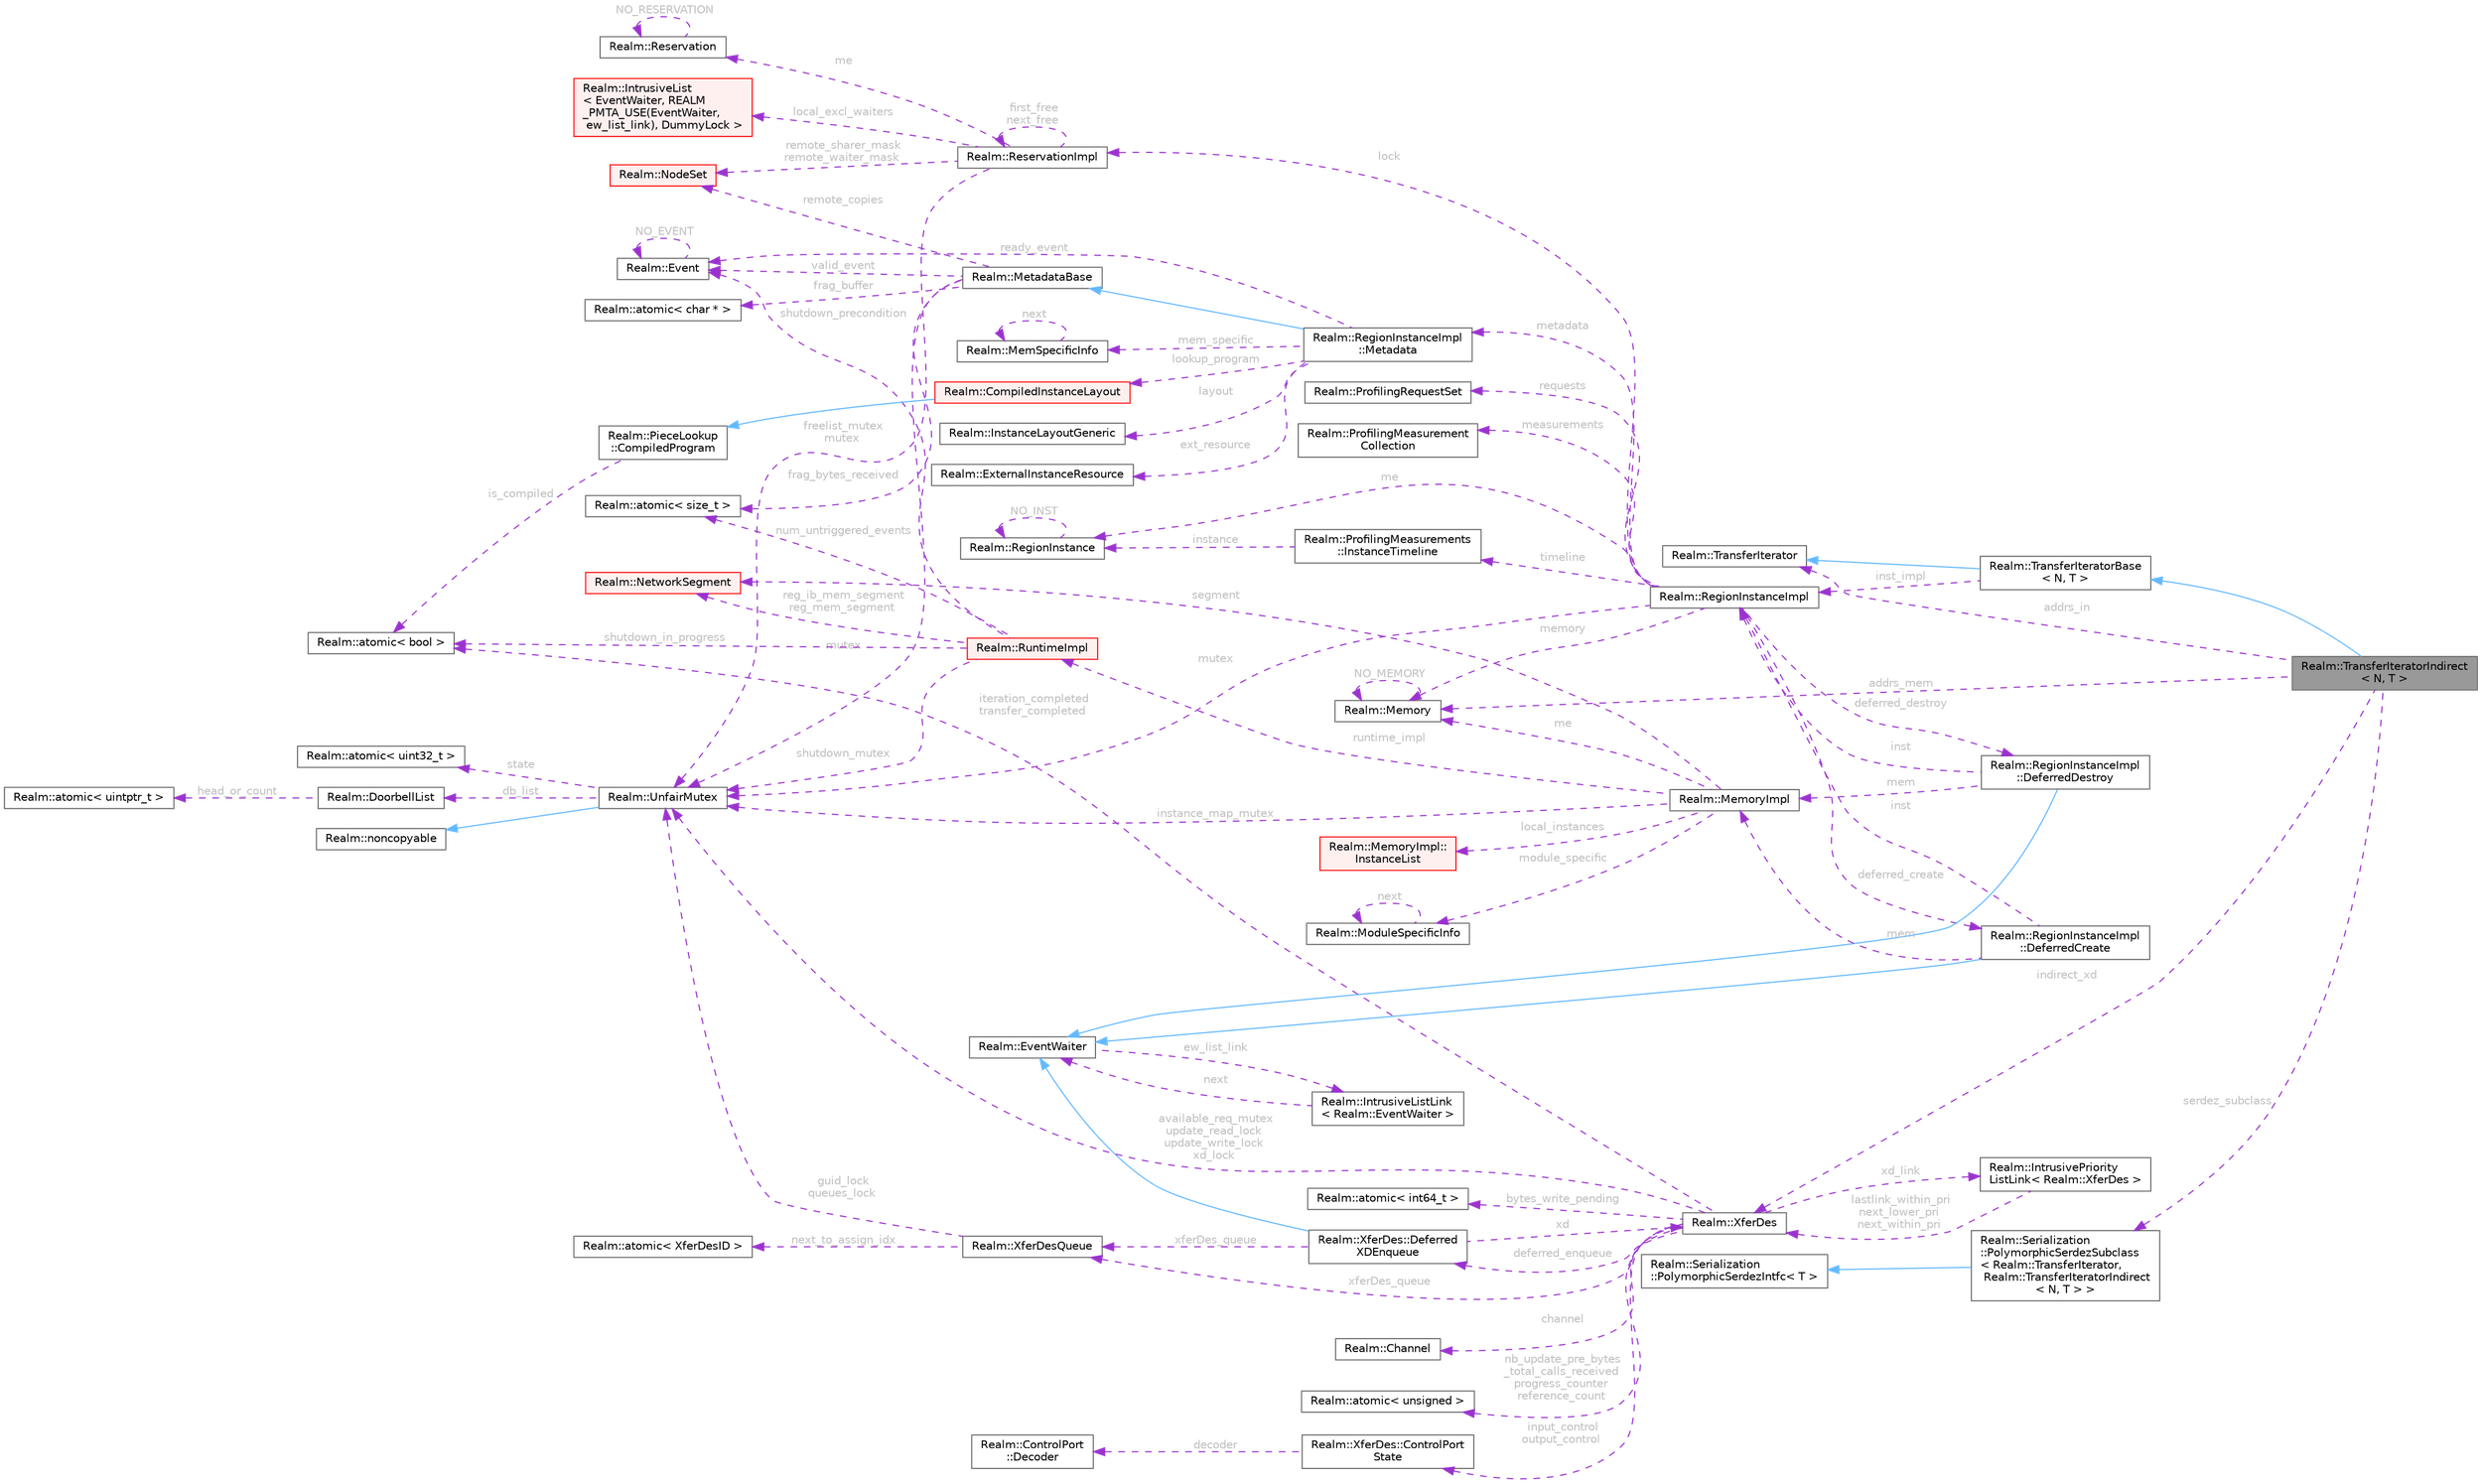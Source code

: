 digraph "Realm::TransferIteratorIndirect&lt; N, T &gt;"
{
 // LATEX_PDF_SIZE
  bgcolor="transparent";
  edge [fontname=Helvetica,fontsize=10,labelfontname=Helvetica,labelfontsize=10];
  node [fontname=Helvetica,fontsize=10,shape=box,height=0.2,width=0.4];
  rankdir="LR";
  Node1 [id="Node000001",label="Realm::TransferIteratorIndirect\l\< N, T \>",height=0.2,width=0.4,color="gray40", fillcolor="grey60", style="filled", fontcolor="black",tooltip=" "];
  Node2 -> Node1 [id="edge1_Node000001_Node000002",dir="back",color="steelblue1",style="solid",tooltip=" "];
  Node2 [id="Node000002",label="Realm::TransferIteratorBase\l\< N, T \>",height=0.2,width=0.4,color="gray40", fillcolor="white", style="filled",URL="$classRealm_1_1TransferIteratorBase.html",tooltip=" "];
  Node3 -> Node2 [id="edge2_Node000002_Node000003",dir="back",color="steelblue1",style="solid",tooltip=" "];
  Node3 [id="Node000003",label="Realm::TransferIterator",height=0.2,width=0.4,color="gray40", fillcolor="white", style="filled",URL="$classRealm_1_1TransferIterator.html",tooltip=" "];
  Node4 -> Node2 [id="edge3_Node000002_Node000004",dir="back",color="darkorchid3",style="dashed",tooltip=" ",label=" inst_impl",fontcolor="grey" ];
  Node4 [id="Node000004",label="Realm::RegionInstanceImpl",height=0.2,width=0.4,color="gray40", fillcolor="white", style="filled",URL="$classRealm_1_1RegionInstanceImpl.html",tooltip=" "];
  Node5 -> Node4 [id="edge4_Node000004_Node000005",dir="back",color="darkorchid3",style="dashed",tooltip=" ",label=" deferred_create",fontcolor="grey" ];
  Node5 [id="Node000005",label="Realm::RegionInstanceImpl\l::DeferredCreate",height=0.2,width=0.4,color="gray40", fillcolor="white", style="filled",URL="$classRealm_1_1RegionInstanceImpl_1_1DeferredCreate.html",tooltip=" "];
  Node6 -> Node5 [id="edge5_Node000005_Node000006",dir="back",color="steelblue1",style="solid",tooltip=" "];
  Node6 [id="Node000006",label="Realm::EventWaiter",height=0.2,width=0.4,color="gray40", fillcolor="white", style="filled",URL="$classRealm_1_1EventWaiter.html",tooltip=" "];
  Node7 -> Node6 [id="edge6_Node000006_Node000007",dir="back",color="darkorchid3",style="dashed",tooltip=" ",label=" ew_list_link",fontcolor="grey" ];
  Node7 [id="Node000007",label="Realm::IntrusiveListLink\l\< Realm::EventWaiter \>",height=0.2,width=0.4,color="gray40", fillcolor="white", style="filled",URL="$structRealm_1_1IntrusiveListLink.html",tooltip=" "];
  Node6 -> Node7 [id="edge7_Node000007_Node000006",dir="back",color="darkorchid3",style="dashed",tooltip=" ",label=" next",fontcolor="grey" ];
  Node4 -> Node5 [id="edge8_Node000005_Node000004",dir="back",color="darkorchid3",style="dashed",tooltip=" ",label=" inst",fontcolor="grey" ];
  Node8 -> Node5 [id="edge9_Node000005_Node000008",dir="back",color="darkorchid3",style="dashed",tooltip=" ",label=" mem",fontcolor="grey" ];
  Node8 [id="Node000008",label="Realm::MemoryImpl",height=0.2,width=0.4,color="gray40", fillcolor="white", style="filled",URL="$classRealm_1_1MemoryImpl.html",tooltip=" "];
  Node9 -> Node8 [id="edge10_Node000008_Node000009",dir="back",color="darkorchid3",style="dashed",tooltip=" ",label=" me",fontcolor="grey" ];
  Node9 [id="Node000009",label="Realm::Memory",height=0.2,width=0.4,color="gray40", fillcolor="white", style="filled",URL="$classRealm_1_1Memory.html",tooltip=" "];
  Node9 -> Node9 [id="edge11_Node000009_Node000009",dir="back",color="darkorchid3",style="dashed",tooltip=" ",label=" NO_MEMORY",fontcolor="grey" ];
  Node10 -> Node8 [id="edge12_Node000008_Node000010",dir="back",color="darkorchid3",style="dashed",tooltip=" ",label=" segment",fontcolor="grey" ];
  Node10 [id="Node000010",label="Realm::NetworkSegment",height=0.2,width=0.4,color="red", fillcolor="#FFF0F0", style="filled",URL="$classRealm_1_1NetworkSegment.html",tooltip=" "];
  Node15 -> Node8 [id="edge13_Node000008_Node000015",dir="back",color="darkorchid3",style="dashed",tooltip=" ",label=" module_specific",fontcolor="grey" ];
  Node15 [id="Node000015",label="Realm::ModuleSpecificInfo",height=0.2,width=0.4,color="gray40", fillcolor="white", style="filled",URL="$classRealm_1_1ModuleSpecificInfo.html",tooltip=" "];
  Node15 -> Node15 [id="edge14_Node000015_Node000015",dir="back",color="darkorchid3",style="dashed",tooltip=" ",label=" next",fontcolor="grey" ];
  Node16 -> Node8 [id="edge15_Node000008_Node000016",dir="back",color="darkorchid3",style="dashed",tooltip=" ",label=" instance_map_mutex",fontcolor="grey" ];
  Node16 [id="Node000016",label="Realm::UnfairMutex",height=0.2,width=0.4,color="gray40", fillcolor="white", style="filled",URL="$classRealm_1_1UnfairMutex.html",tooltip=" "];
  Node17 -> Node16 [id="edge16_Node000016_Node000017",dir="back",color="steelblue1",style="solid",tooltip=" "];
  Node17 [id="Node000017",label="Realm::noncopyable",height=0.2,width=0.4,color="gray40", fillcolor="white", style="filled",URL="$classRealm_1_1noncopyable.html",tooltip=" "];
  Node18 -> Node16 [id="edge17_Node000016_Node000018",dir="back",color="darkorchid3",style="dashed",tooltip=" ",label=" state",fontcolor="grey" ];
  Node18 [id="Node000018",label="Realm::atomic\< uint32_t \>",height=0.2,width=0.4,color="gray40", fillcolor="white", style="filled",URL="$classRealm_1_1atomic.html",tooltip=" "];
  Node19 -> Node16 [id="edge18_Node000016_Node000019",dir="back",color="darkorchid3",style="dashed",tooltip=" ",label=" db_list",fontcolor="grey" ];
  Node19 [id="Node000019",label="Realm::DoorbellList",height=0.2,width=0.4,color="gray40", fillcolor="white", style="filled",URL="$classRealm_1_1DoorbellList.html",tooltip=" "];
  Node20 -> Node19 [id="edge19_Node000019_Node000020",dir="back",color="darkorchid3",style="dashed",tooltip=" ",label=" head_or_count",fontcolor="grey" ];
  Node20 [id="Node000020",label="Realm::atomic\< uintptr_t \>",height=0.2,width=0.4,color="gray40", fillcolor="white", style="filled",URL="$classRealm_1_1atomic.html",tooltip=" "];
  Node21 -> Node8 [id="edge20_Node000008_Node000021",dir="back",color="darkorchid3",style="dashed",tooltip=" ",label=" local_instances",fontcolor="grey" ];
  Node21 [id="Node000021",label="Realm::MemoryImpl::\lInstanceList",height=0.2,width=0.4,color="red", fillcolor="#FFF0F0", style="filled",URL="$structRealm_1_1MemoryImpl_1_1InstanceList.html",tooltip=" "];
  Node25 -> Node8 [id="edge21_Node000008_Node000025",dir="back",color="darkorchid3",style="dashed",tooltip=" ",label=" runtime_impl",fontcolor="grey" ];
  Node25 [id="Node000025",label="Realm::RuntimeImpl",height=0.2,width=0.4,color="red", fillcolor="#FFF0F0", style="filled",URL="$classRealm_1_1RuntimeImpl.html",tooltip=" "];
  Node29 -> Node25 [id="edge22_Node000025_Node000029",dir="back",color="darkorchid3",style="dashed",tooltip=" ",label=" num_untriggered_events",fontcolor="grey" ];
  Node29 [id="Node000029",label="Realm::atomic\< size_t \>",height=0.2,width=0.4,color="gray40", fillcolor="white", style="filled",URL="$classRealm_1_1atomic.html",tooltip=" "];
  Node16 -> Node25 [id="edge23_Node000025_Node000016",dir="back",color="darkorchid3",style="dashed",tooltip=" ",label=" shutdown_mutex",fontcolor="grey" ];
  Node37 -> Node25 [id="edge24_Node000025_Node000037",dir="back",color="darkorchid3",style="dashed",tooltip=" ",label=" shutdown_precondition",fontcolor="grey" ];
  Node37 [id="Node000037",label="Realm::Event",height=0.2,width=0.4,color="gray40", fillcolor="white", style="filled",URL="$classRealm_1_1Event.html",tooltip=" "];
  Node37 -> Node37 [id="edge25_Node000037_Node000037",dir="back",color="darkorchid3",style="dashed",tooltip=" ",label=" NO_EVENT",fontcolor="grey" ];
  Node38 -> Node25 [id="edge26_Node000025_Node000038",dir="back",color="darkorchid3",style="dashed",tooltip=" ",label=" shutdown_in_progress",fontcolor="grey" ];
  Node38 [id="Node000038",label="Realm::atomic\< bool \>",height=0.2,width=0.4,color="gray40", fillcolor="white", style="filled",URL="$classRealm_1_1atomic.html",tooltip=" "];
  Node10 -> Node25 [id="edge27_Node000025_Node000010",dir="back",color="darkorchid3",style="dashed",tooltip=" ",label=" reg_ib_mem_segment\nreg_mem_segment",fontcolor="grey" ];
  Node66 -> Node4 [id="edge28_Node000004_Node000066",dir="back",color="darkorchid3",style="dashed",tooltip=" ",label=" deferred_destroy",fontcolor="grey" ];
  Node66 [id="Node000066",label="Realm::RegionInstanceImpl\l::DeferredDestroy",height=0.2,width=0.4,color="gray40", fillcolor="white", style="filled",URL="$classRealm_1_1RegionInstanceImpl_1_1DeferredDestroy.html",tooltip=" "];
  Node6 -> Node66 [id="edge29_Node000066_Node000006",dir="back",color="steelblue1",style="solid",tooltip=" "];
  Node4 -> Node66 [id="edge30_Node000066_Node000004",dir="back",color="darkorchid3",style="dashed",tooltip=" ",label=" inst",fontcolor="grey" ];
  Node8 -> Node66 [id="edge31_Node000066_Node000008",dir="back",color="darkorchid3",style="dashed",tooltip=" ",label=" mem",fontcolor="grey" ];
  Node67 -> Node4 [id="edge32_Node000004_Node000067",dir="back",color="darkorchid3",style="dashed",tooltip=" ",label=" me",fontcolor="grey" ];
  Node67 [id="Node000067",label="Realm::RegionInstance",height=0.2,width=0.4,color="gray40", fillcolor="white", style="filled",URL="$classRealm_1_1RegionInstance.html",tooltip=" "];
  Node67 -> Node67 [id="edge33_Node000067_Node000067",dir="back",color="darkorchid3",style="dashed",tooltip=" ",label=" NO_INST",fontcolor="grey" ];
  Node9 -> Node4 [id="edge34_Node000004_Node000009",dir="back",color="darkorchid3",style="dashed",tooltip=" ",label=" memory",fontcolor="grey" ];
  Node68 -> Node4 [id="edge35_Node000004_Node000068",dir="back",color="darkorchid3",style="dashed",tooltip=" ",label=" requests",fontcolor="grey" ];
  Node68 [id="Node000068",label="Realm::ProfilingRequestSet",height=0.2,width=0.4,color="gray40", fillcolor="white", style="filled",URL="$classRealm_1_1ProfilingRequestSet.html",tooltip=" "];
  Node69 -> Node4 [id="edge36_Node000004_Node000069",dir="back",color="darkorchid3",style="dashed",tooltip=" ",label=" measurements",fontcolor="grey" ];
  Node69 [id="Node000069",label="Realm::ProfilingMeasurement\lCollection",height=0.2,width=0.4,color="gray40", fillcolor="white", style="filled",URL="$classRealm_1_1ProfilingMeasurementCollection.html",tooltip=" "];
  Node70 -> Node4 [id="edge37_Node000004_Node000070",dir="back",color="darkorchid3",style="dashed",tooltip=" ",label=" timeline",fontcolor="grey" ];
  Node70 [id="Node000070",label="Realm::ProfilingMeasurements\l::InstanceTimeline",height=0.2,width=0.4,color="gray40", fillcolor="white", style="filled",URL="$structRealm_1_1ProfilingMeasurements_1_1InstanceTimeline.html",tooltip=" "];
  Node67 -> Node70 [id="edge38_Node000070_Node000067",dir="back",color="darkorchid3",style="dashed",tooltip=" ",label=" instance",fontcolor="grey" ];
  Node16 -> Node4 [id="edge39_Node000004_Node000016",dir="back",color="darkorchid3",style="dashed",tooltip=" ",label=" mutex",fontcolor="grey" ];
  Node71 -> Node4 [id="edge40_Node000004_Node000071",dir="back",color="darkorchid3",style="dashed",tooltip=" ",label=" metadata",fontcolor="grey" ];
  Node71 [id="Node000071",label="Realm::RegionInstanceImpl\l::Metadata",height=0.2,width=0.4,color="gray40", fillcolor="white", style="filled",URL="$classRealm_1_1RegionInstanceImpl_1_1Metadata.html",tooltip=" "];
  Node72 -> Node71 [id="edge41_Node000071_Node000072",dir="back",color="steelblue1",style="solid",tooltip=" "];
  Node72 [id="Node000072",label="Realm::MetadataBase",height=0.2,width=0.4,color="gray40", fillcolor="white", style="filled",URL="$classRealm_1_1MetadataBase.html",tooltip=" "];
  Node16 -> Node72 [id="edge42_Node000072_Node000016",dir="back",color="darkorchid3",style="dashed",tooltip=" ",label=" mutex",fontcolor="grey" ];
  Node37 -> Node72 [id="edge43_Node000072_Node000037",dir="back",color="darkorchid3",style="dashed",tooltip=" ",label=" valid_event",fontcolor="grey" ];
  Node73 -> Node72 [id="edge44_Node000072_Node000073",dir="back",color="darkorchid3",style="dashed",tooltip=" ",label=" remote_copies",fontcolor="grey" ];
  Node73 [id="Node000073",label="Realm::NodeSet",height=0.2,width=0.4,color="red", fillcolor="#FFF0F0", style="filled",URL="$classRealm_1_1NodeSet.html",tooltip=" "];
  Node76 -> Node72 [id="edge45_Node000072_Node000076",dir="back",color="darkorchid3",style="dashed",tooltip=" ",label=" frag_buffer",fontcolor="grey" ];
  Node76 [id="Node000076",label="Realm::atomic\< char * \>",height=0.2,width=0.4,color="gray40", fillcolor="white", style="filled",URL="$classRealm_1_1atomic.html",tooltip=" "];
  Node29 -> Node72 [id="edge46_Node000072_Node000029",dir="back",color="darkorchid3",style="dashed",tooltip=" ",label=" frag_bytes_received",fontcolor="grey" ];
  Node37 -> Node71 [id="edge47_Node000071_Node000037",dir="back",color="darkorchid3",style="dashed",tooltip=" ",label=" ready_event",fontcolor="grey" ];
  Node77 -> Node71 [id="edge48_Node000071_Node000077",dir="back",color="darkorchid3",style="dashed",tooltip=" ",label=" layout",fontcolor="grey" ];
  Node77 [id="Node000077",label="Realm::InstanceLayoutGeneric",height=0.2,width=0.4,color="gray40", fillcolor="white", style="filled",URL="$classRealm_1_1InstanceLayoutGeneric.html",tooltip=" "];
  Node78 -> Node71 [id="edge49_Node000071_Node000078",dir="back",color="darkorchid3",style="dashed",tooltip=" ",label=" ext_resource",fontcolor="grey" ];
  Node78 [id="Node000078",label="Realm::ExternalInstanceResource",height=0.2,width=0.4,color="gray40", fillcolor="white", style="filled",URL="$classRealm_1_1ExternalInstanceResource.html",tooltip=" "];
  Node79 -> Node71 [id="edge50_Node000071_Node000079",dir="back",color="darkorchid3",style="dashed",tooltip=" ",label=" mem_specific",fontcolor="grey" ];
  Node79 [id="Node000079",label="Realm::MemSpecificInfo",height=0.2,width=0.4,color="gray40", fillcolor="white", style="filled",URL="$classRealm_1_1MemSpecificInfo.html",tooltip=" "];
  Node79 -> Node79 [id="edge51_Node000079_Node000079",dir="back",color="darkorchid3",style="dashed",tooltip=" ",label=" next",fontcolor="grey" ];
  Node80 -> Node71 [id="edge52_Node000071_Node000080",dir="back",color="darkorchid3",style="dashed",tooltip=" ",label=" lookup_program",fontcolor="grey" ];
  Node80 [id="Node000080",label="Realm::CompiledInstanceLayout",height=0.2,width=0.4,color="red", fillcolor="#FFF0F0", style="filled",URL="$classRealm_1_1CompiledInstanceLayout.html",tooltip=" "];
  Node81 -> Node80 [id="edge53_Node000080_Node000081",dir="back",color="steelblue1",style="solid",tooltip=" "];
  Node81 [id="Node000081",label="Realm::PieceLookup\l::CompiledProgram",height=0.2,width=0.4,color="gray40", fillcolor="white", style="filled",URL="$classRealm_1_1PieceLookup_1_1CompiledProgram.html",tooltip=" "];
  Node38 -> Node81 [id="edge54_Node000081_Node000038",dir="back",color="darkorchid3",style="dashed",tooltip=" ",label=" is_compiled",fontcolor="grey" ];
  Node82 -> Node4 [id="edge55_Node000004_Node000082",dir="back",color="darkorchid3",style="dashed",tooltip=" ",label=" lock",fontcolor="grey" ];
  Node82 [id="Node000082",label="Realm::ReservationImpl",height=0.2,width=0.4,color="gray40", fillcolor="white", style="filled",URL="$classRealm_1_1ReservationImpl.html",tooltip=" "];
  Node83 -> Node82 [id="edge56_Node000082_Node000083",dir="back",color="darkorchid3",style="dashed",tooltip=" ",label=" me",fontcolor="grey" ];
  Node83 [id="Node000083",label="Realm::Reservation",height=0.2,width=0.4,color="gray40", fillcolor="white", style="filled",URL="$classRealm_1_1Reservation.html",tooltip=" "];
  Node83 -> Node83 [id="edge57_Node000083_Node000083",dir="back",color="darkorchid3",style="dashed",tooltip=" ",label=" NO_RESERVATION",fontcolor="grey" ];
  Node16 -> Node82 [id="edge58_Node000082_Node000016",dir="back",color="darkorchid3",style="dashed",tooltip=" ",label=" freelist_mutex\nmutex",fontcolor="grey" ];
  Node73 -> Node82 [id="edge59_Node000082_Node000073",dir="back",color="darkorchid3",style="dashed",tooltip=" ",label=" remote_sharer_mask\nremote_waiter_mask",fontcolor="grey" ];
  Node58 -> Node82 [id="edge60_Node000082_Node000058",dir="back",color="darkorchid3",style="dashed",tooltip=" ",label=" local_excl_waiters",fontcolor="grey" ];
  Node58 [id="Node000058",label="Realm::IntrusiveList\l\< EventWaiter, REALM\l_PMTA_USE(EventWaiter,\l ew_list_link), DummyLock \>",height=0.2,width=0.4,color="red", fillcolor="#FFF0F0", style="filled",URL="$classRealm_1_1IntrusiveList.html",tooltip=" "];
  Node82 -> Node82 [id="edge61_Node000082_Node000082",dir="back",color="darkorchid3",style="dashed",tooltip=" ",label=" first_free\nnext_free",fontcolor="grey" ];
  Node84 -> Node1 [id="edge62_Node000001_Node000084",dir="back",color="darkorchid3",style="dashed",tooltip=" ",label=" serdez_subclass",fontcolor="grey" ];
  Node84 [id="Node000084",label="Realm::Serialization\l::PolymorphicSerdezSubclass\l\< Realm::TransferIterator,\l Realm::TransferIteratorIndirect\l\< N, T \> \>",height=0.2,width=0.4,color="gray40", fillcolor="white", style="filled",URL="$classRealm_1_1Serialization_1_1PolymorphicSerdezSubclass.html",tooltip=" "];
  Node85 -> Node84 [id="edge63_Node000084_Node000085",dir="back",color="steelblue1",style="solid",tooltip=" "];
  Node85 [id="Node000085",label="Realm::Serialization\l::PolymorphicSerdezIntfc\< T \>",height=0.2,width=0.4,color="gray40", fillcolor="white", style="filled",URL="$classRealm_1_1Serialization_1_1PolymorphicSerdezIntfc.html",tooltip=" "];
  Node3 -> Node1 [id="edge64_Node000001_Node000003",dir="back",color="darkorchid3",style="dashed",tooltip=" ",label=" addrs_in",fontcolor="grey" ];
  Node9 -> Node1 [id="edge65_Node000001_Node000009",dir="back",color="darkorchid3",style="dashed",tooltip=" ",label=" addrs_mem",fontcolor="grey" ];
  Node86 -> Node1 [id="edge66_Node000001_Node000086",dir="back",color="darkorchid3",style="dashed",tooltip=" ",label=" indirect_xd",fontcolor="grey" ];
  Node86 [id="Node000086",label="Realm::XferDes",height=0.2,width=0.4,color="gray40", fillcolor="white", style="filled",URL="$classRealm_1_1XferDes.html",tooltip=" "];
  Node87 -> Node86 [id="edge67_Node000086_Node000087",dir="back",color="darkorchid3",style="dashed",tooltip=" ",label=" xferDes_queue",fontcolor="grey" ];
  Node87 [id="Node000087",label="Realm::XferDesQueue",height=0.2,width=0.4,color="gray40", fillcolor="white", style="filled",URL="$classRealm_1_1XferDesQueue.html",tooltip=" "];
  Node16 -> Node87 [id="edge68_Node000087_Node000016",dir="back",color="darkorchid3",style="dashed",tooltip=" ",label=" guid_lock\nqueues_lock",fontcolor="grey" ];
  Node88 -> Node87 [id="edge69_Node000087_Node000088",dir="back",color="darkorchid3",style="dashed",tooltip=" ",label=" next_to_assign_idx",fontcolor="grey" ];
  Node88 [id="Node000088",label="Realm::atomic\< XferDesID \>",height=0.2,width=0.4,color="gray40", fillcolor="white", style="filled",URL="$classRealm_1_1atomic.html",tooltip=" "];
  Node38 -> Node86 [id="edge70_Node000086_Node000038",dir="back",color="darkorchid3",style="dashed",tooltip=" ",label=" iteration_completed\ntransfer_completed",fontcolor="grey" ];
  Node89 -> Node86 [id="edge71_Node000086_Node000089",dir="back",color="darkorchid3",style="dashed",tooltip=" ",label=" bytes_write_pending",fontcolor="grey" ];
  Node89 [id="Node000089",label="Realm::atomic\< int64_t \>",height=0.2,width=0.4,color="gray40", fillcolor="white", style="filled",URL="$classRealm_1_1atomic.html",tooltip=" "];
  Node90 -> Node86 [id="edge72_Node000086_Node000090",dir="back",color="darkorchid3",style="dashed",tooltip=" ",label=" input_control\noutput_control",fontcolor="grey" ];
  Node90 [id="Node000090",label="Realm::XferDes::ControlPort\lState",height=0.2,width=0.4,color="gray40", fillcolor="white", style="filled",URL="$structRealm_1_1XferDes_1_1ControlPortState.html",tooltip=" "];
  Node91 -> Node90 [id="edge73_Node000090_Node000091",dir="back",color="darkorchid3",style="dashed",tooltip=" ",label=" decoder",fontcolor="grey" ];
  Node91 [id="Node000091",label="Realm::ControlPort\l::Decoder",height=0.2,width=0.4,color="gray40", fillcolor="white", style="filled",URL="$classRealm_1_1ControlPort_1_1Decoder.html",tooltip=" "];
  Node92 -> Node86 [id="edge74_Node000086_Node000092",dir="back",color="darkorchid3",style="dashed",tooltip=" ",label=" channel",fontcolor="grey" ];
  Node92 [id="Node000092",label="Realm::Channel",height=0.2,width=0.4,color="gray40", fillcolor="white", style="filled",URL="$classRealm_1_1Channel.html",tooltip=" "];
  Node16 -> Node86 [id="edge75_Node000086_Node000016",dir="back",color="darkorchid3",style="dashed",tooltip=" ",label=" available_req_mutex\nupdate_read_lock\nupdate_write_lock\nxd_lock",fontcolor="grey" ];
  Node43 -> Node86 [id="edge76_Node000086_Node000043",dir="back",color="darkorchid3",style="dashed",tooltip=" ",label=" nb_update_pre_bytes\l_total_calls_received\nprogress_counter\nreference_count",fontcolor="grey" ];
  Node43 [id="Node000043",label="Realm::atomic\< unsigned \>",height=0.2,width=0.4,color="gray40", fillcolor="white", style="filled",URL="$classRealm_1_1atomic.html",tooltip=" "];
  Node93 -> Node86 [id="edge77_Node000086_Node000093",dir="back",color="darkorchid3",style="dashed",tooltip=" ",label=" xd_link",fontcolor="grey" ];
  Node93 [id="Node000093",label="Realm::IntrusivePriority\lListLink\< Realm::XferDes \>",height=0.2,width=0.4,color="gray40", fillcolor="white", style="filled",URL="$structRealm_1_1IntrusivePriorityListLink.html",tooltip=" "];
  Node86 -> Node93 [id="edge78_Node000093_Node000086",dir="back",color="darkorchid3",style="dashed",tooltip=" ",label=" lastlink_within_pri\nnext_lower_pri\nnext_within_pri",fontcolor="grey" ];
  Node94 -> Node86 [id="edge79_Node000086_Node000094",dir="back",color="darkorchid3",style="dashed",tooltip=" ",label=" deferred_enqueue",fontcolor="grey" ];
  Node94 [id="Node000094",label="Realm::XferDes::Deferred\lXDEnqueue",height=0.2,width=0.4,color="gray40", fillcolor="white", style="filled",URL="$classRealm_1_1XferDes_1_1DeferredXDEnqueue.html",tooltip=" "];
  Node6 -> Node94 [id="edge80_Node000094_Node000006",dir="back",color="steelblue1",style="solid",tooltip=" "];
  Node87 -> Node94 [id="edge81_Node000094_Node000087",dir="back",color="darkorchid3",style="dashed",tooltip=" ",label=" xferDes_queue",fontcolor="grey" ];
  Node86 -> Node94 [id="edge82_Node000094_Node000086",dir="back",color="darkorchid3",style="dashed",tooltip=" ",label=" xd",fontcolor="grey" ];
}
